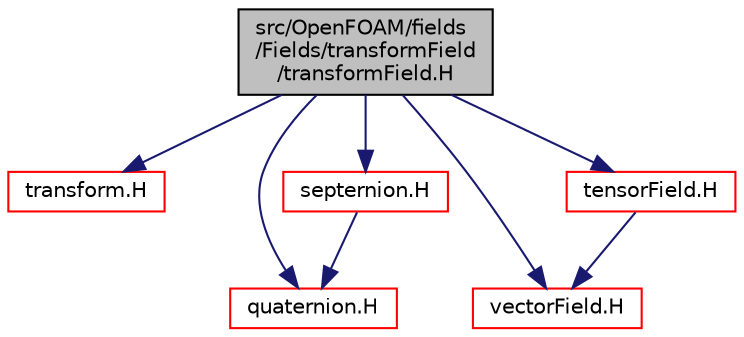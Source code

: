 digraph "src/OpenFOAM/fields/Fields/transformField/transformField.H"
{
  bgcolor="transparent";
  edge [fontname="Helvetica",fontsize="10",labelfontname="Helvetica",labelfontsize="10"];
  node [fontname="Helvetica",fontsize="10",shape=record];
  Node0 [label="src/OpenFOAM/fields\l/Fields/transformField\l/transformField.H",height=0.2,width=0.4,color="black", fillcolor="grey75", style="filled", fontcolor="black"];
  Node0 -> Node1 [color="midnightblue",fontsize="10",style="solid",fontname="Helvetica"];
  Node1 [label="transform.H",height=0.2,width=0.4,color="red",URL="$a13637.html",tooltip="3D tensor transformation operations. "];
  Node0 -> Node71 [color="midnightblue",fontsize="10",style="solid",fontname="Helvetica"];
  Node71 [label="quaternion.H",height=0.2,width=0.4,color="red",URL="$a13238.html"];
  Node0 -> Node73 [color="midnightblue",fontsize="10",style="solid",fontname="Helvetica"];
  Node73 [label="septernion.H",height=0.2,width=0.4,color="red",URL="$a13346.html"];
  Node73 -> Node71 [color="midnightblue",fontsize="10",style="solid",fontname="Helvetica"];
  Node0 -> Node83 [color="midnightblue",fontsize="10",style="solid",fontname="Helvetica"];
  Node83 [label="vectorField.H",height=0.2,width=0.4,color="red",URL="$a10496.html"];
  Node0 -> Node125 [color="midnightblue",fontsize="10",style="solid",fontname="Helvetica"];
  Node125 [label="tensorField.H",height=0.2,width=0.4,color="red",URL="$a10430.html"];
  Node125 -> Node83 [color="midnightblue",fontsize="10",style="solid",fontname="Helvetica"];
}
